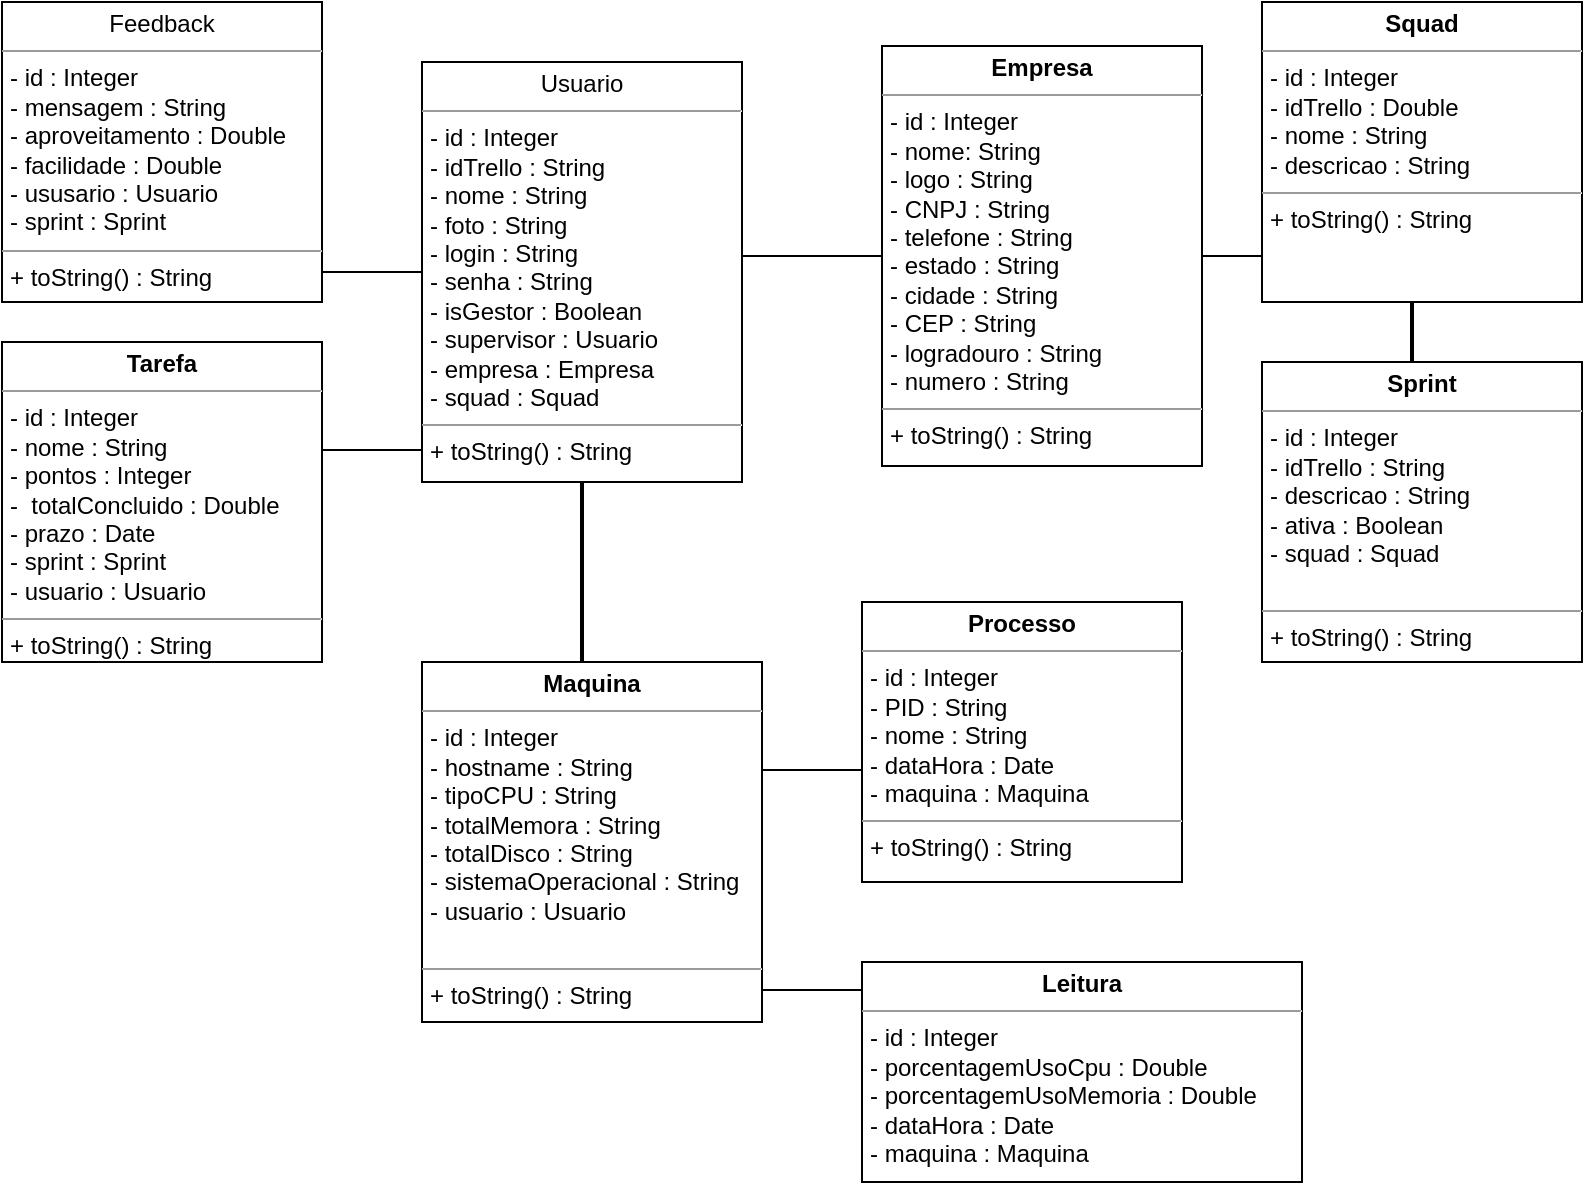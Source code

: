 <mxfile version="15.4.0" type="device"><diagram id="VI7FaKQywIM5js7Mgbjz" name="Página-1"><mxGraphModel dx="1080" dy="510" grid="1" gridSize="10" guides="1" tooltips="1" connect="1" arrows="1" fold="1" page="1" pageScale="1" pageWidth="827" pageHeight="1169" math="0" shadow="0"><root><mxCell id="0"/><mxCell id="1" parent="0"/><mxCell id="0SQwV7lWfTYnQTe_IMi2-1" value="&lt;p style=&quot;margin: 0px ; margin-top: 4px ; text-align: center&quot;&gt;Feedback&lt;/p&gt;&lt;hr size=&quot;1&quot;&gt;&lt;p style=&quot;margin: 0px ; margin-left: 4px&quot;&gt;- id : Integer&lt;/p&gt;&lt;p style=&quot;margin: 0px ; margin-left: 4px&quot;&gt;- mensagem : String&lt;/p&gt;&lt;p style=&quot;margin: 0px ; margin-left: 4px&quot;&gt;- aproveitamento : Double&lt;/p&gt;&lt;p style=&quot;margin: 0px ; margin-left: 4px&quot;&gt;- facilidade : Double&amp;nbsp;&lt;/p&gt;&lt;p style=&quot;margin: 0px ; margin-left: 4px&quot;&gt;- ususario : Usuario&lt;/p&gt;&lt;p style=&quot;margin: 0px ; margin-left: 4px&quot;&gt;- sprint : Sprint&lt;/p&gt;&lt;hr size=&quot;1&quot;&gt;&lt;p style=&quot;margin: 0px ; margin-left: 4px&quot;&gt;+ toString() : String&lt;br&gt;&lt;/p&gt;" style="verticalAlign=top;align=left;overflow=fill;fontSize=12;fontFamily=Helvetica;html=1;" vertex="1" parent="1"><mxGeometry x="30" y="10" width="160" height="150" as="geometry"/></mxCell><mxCell id="0SQwV7lWfTYnQTe_IMi2-2" value="&lt;p style=&quot;margin: 0px ; margin-top: 4px ; text-align: center&quot;&gt;&lt;b&gt;Leitura&lt;/b&gt;&lt;/p&gt;&lt;hr size=&quot;1&quot;&gt;&lt;p style=&quot;margin: 0px ; margin-left: 4px&quot;&gt;- id : Integer&lt;/p&gt;&lt;p style=&quot;margin: 0px ; margin-left: 4px&quot;&gt;- porcentagemUsoCpu : Double&lt;/p&gt;&lt;p style=&quot;margin: 0px ; margin-left: 4px&quot;&gt;- porcentagemUsoMemoria : Double&lt;/p&gt;&lt;p style=&quot;margin: 0px ; margin-left: 4px&quot;&gt;- dataHora : Date&lt;/p&gt;&lt;p style=&quot;margin: 0px ; margin-left: 4px&quot;&gt;- maquina : Maquina&lt;/p&gt;&lt;p style=&quot;margin: 0px ; margin-left: 4px&quot;&gt;&lt;br&gt;&lt;/p&gt;" style="verticalAlign=top;align=left;overflow=fill;fontSize=12;fontFamily=Helvetica;html=1;" vertex="1" parent="1"><mxGeometry x="460" y="490" width="220" height="110" as="geometry"/></mxCell><mxCell id="0SQwV7lWfTYnQTe_IMi2-3" value="&lt;p style=&quot;margin: 0px ; margin-top: 4px ; text-align: center&quot;&gt;&lt;b&gt;Maquina&lt;/b&gt;&lt;/p&gt;&lt;hr size=&quot;1&quot;&gt;&lt;p style=&quot;margin: 0px ; margin-left: 4px&quot;&gt;- id : Integer&amp;nbsp;&lt;/p&gt;&lt;p style=&quot;margin: 0px ; margin-left: 4px&quot;&gt;- hostname : String&lt;/p&gt;&lt;p style=&quot;margin: 0px ; margin-left: 4px&quot;&gt;- tipoCPU : String&lt;/p&gt;&lt;p style=&quot;margin: 0px ; margin-left: 4px&quot;&gt;- totalMemora : String&lt;/p&gt;&lt;p style=&quot;margin: 0px ; margin-left: 4px&quot;&gt;- totalDisco : String&lt;/p&gt;&lt;p style=&quot;margin: 0px ; margin-left: 4px&quot;&gt;- sistemaOperacional : String&lt;/p&gt;&lt;p style=&quot;margin: 0px ; margin-left: 4px&quot;&gt;- usuario : Usuario&lt;/p&gt;&lt;p style=&quot;margin: 0px ; margin-left: 4px&quot;&gt;&lt;br&gt;&lt;/p&gt;&lt;hr size=&quot;1&quot;&gt;&lt;p style=&quot;margin: 0px ; margin-left: 4px&quot;&gt;+ toString() : String&lt;/p&gt;" style="verticalAlign=top;align=left;overflow=fill;fontSize=12;fontFamily=Helvetica;html=1;" vertex="1" parent="1"><mxGeometry x="240" y="340" width="170" height="180" as="geometry"/></mxCell><mxCell id="0SQwV7lWfTYnQTe_IMi2-4" value="&lt;p style=&quot;margin: 0px ; margin-top: 4px ; text-align: center&quot;&gt;&lt;b&gt;Empresa&lt;/b&gt;&lt;/p&gt;&lt;hr size=&quot;1&quot;&gt;&lt;p style=&quot;margin: 0px ; margin-left: 4px&quot;&gt;- id : Integer&amp;nbsp;&lt;/p&gt;&lt;p style=&quot;margin: 0px ; margin-left: 4px&quot;&gt;- nome: String&lt;/p&gt;&lt;p style=&quot;margin: 0px ; margin-left: 4px&quot;&gt;- logo : String&lt;/p&gt;&lt;p style=&quot;margin: 0px ; margin-left: 4px&quot;&gt;- CNPJ : String&lt;/p&gt;&lt;p style=&quot;margin: 0px ; margin-left: 4px&quot;&gt;- telefone : String&lt;/p&gt;&lt;p style=&quot;margin: 0px ; margin-left: 4px&quot;&gt;- estado : String&lt;/p&gt;&lt;p style=&quot;margin: 0px ; margin-left: 4px&quot;&gt;- cidade : String&lt;/p&gt;&lt;p style=&quot;margin: 0px ; margin-left: 4px&quot;&gt;- CEP : String&lt;/p&gt;&lt;p style=&quot;margin: 0px ; margin-left: 4px&quot;&gt;- logradouro : String&lt;/p&gt;&lt;p style=&quot;margin: 0px ; margin-left: 4px&quot;&gt;- numero : String&lt;/p&gt;&lt;hr size=&quot;1&quot;&gt;&lt;p style=&quot;margin: 0px ; margin-left: 4px&quot;&gt;+ toString() : String&lt;/p&gt;" style="verticalAlign=top;align=left;overflow=fill;fontSize=12;fontFamily=Helvetica;html=1;" vertex="1" parent="1"><mxGeometry x="470" y="32" width="160" height="210" as="geometry"/></mxCell><mxCell id="0SQwV7lWfTYnQTe_IMi2-5" value="&lt;p style=&quot;margin: 0px ; margin-top: 4px ; text-align: center&quot;&gt;&lt;b&gt;Sprint&lt;/b&gt;&lt;/p&gt;&lt;hr size=&quot;1&quot;&gt;&lt;p style=&quot;margin: 0px ; margin-left: 4px&quot;&gt;- id : Integer&amp;nbsp;&lt;/p&gt;&lt;p style=&quot;margin: 0px ; margin-left: 4px&quot;&gt;- idTrello : String&amp;nbsp;&lt;/p&gt;&lt;p style=&quot;margin: 0px ; margin-left: 4px&quot;&gt;- descricao : String&amp;nbsp;&lt;/p&gt;&lt;p style=&quot;margin: 0px ; margin-left: 4px&quot;&gt;- ativa : Boolean&lt;/p&gt;&lt;p style=&quot;margin: 0px ; margin-left: 4px&quot;&gt;- squad : Squad&lt;/p&gt;&lt;p style=&quot;margin: 0px ; margin-left: 4px&quot;&gt;&lt;br&gt;&lt;/p&gt;&lt;hr size=&quot;1&quot;&gt;&lt;p style=&quot;margin: 0px ; margin-left: 4px&quot;&gt;+ toString() : String&lt;/p&gt;" style="verticalAlign=top;align=left;overflow=fill;fontSize=12;fontFamily=Helvetica;html=1;" vertex="1" parent="1"><mxGeometry x="660" y="190" width="160" height="150" as="geometry"/></mxCell><mxCell id="0SQwV7lWfTYnQTe_IMi2-6" value="&lt;p style=&quot;margin: 0px ; margin-top: 4px ; text-align: center&quot;&gt;&lt;b&gt;Processo&lt;/b&gt;&lt;/p&gt;&lt;hr size=&quot;1&quot;&gt;&lt;p style=&quot;margin: 0px ; margin-left: 4px&quot;&gt;- id : Integer&lt;/p&gt;&lt;p style=&quot;margin: 0px ; margin-left: 4px&quot;&gt;- PID : String&lt;/p&gt;&lt;p style=&quot;margin: 0px ; margin-left: 4px&quot;&gt;- nome : String&lt;/p&gt;&lt;p style=&quot;margin: 0px ; margin-left: 4px&quot;&gt;- dataHora : Date&amp;nbsp;&lt;/p&gt;&lt;p style=&quot;margin: 0px ; margin-left: 4px&quot;&gt;- maquina : Maquina&lt;/p&gt;&lt;hr size=&quot;1&quot;&gt;&lt;p style=&quot;margin: 0px ; margin-left: 4px&quot;&gt;+ toString() : String&lt;br&gt;&lt;/p&gt;" style="verticalAlign=top;align=left;overflow=fill;fontSize=12;fontFamily=Helvetica;html=1;" vertex="1" parent="1"><mxGeometry x="460" y="310" width="160" height="140" as="geometry"/></mxCell><mxCell id="0SQwV7lWfTYnQTe_IMi2-7" value="&lt;p style=&quot;margin: 0px ; margin-top: 4px ; text-align: center&quot;&gt;&lt;b&gt;Squad&lt;/b&gt;&lt;/p&gt;&lt;hr size=&quot;1&quot;&gt;&lt;p style=&quot;margin: 0px ; margin-left: 4px&quot;&gt;- id : Integer&amp;nbsp;&lt;/p&gt;&lt;p style=&quot;margin: 0px ; margin-left: 4px&quot;&gt;- idTrello : Double&amp;nbsp;&lt;/p&gt;&lt;p style=&quot;margin: 0px ; margin-left: 4px&quot;&gt;- nome : String&lt;/p&gt;&lt;p style=&quot;margin: 0px ; margin-left: 4px&quot;&gt;- descricao : String&lt;/p&gt;&lt;hr size=&quot;1&quot;&gt;&lt;p style=&quot;margin: 0px ; margin-left: 4px&quot;&gt;+ toString() : String&lt;/p&gt;" style="verticalAlign=top;align=left;overflow=fill;fontSize=12;fontFamily=Helvetica;html=1;" vertex="1" parent="1"><mxGeometry x="660" y="10" width="160" height="150" as="geometry"/></mxCell><mxCell id="0SQwV7lWfTYnQTe_IMi2-8" value="&lt;p style=&quot;margin: 0px ; margin-top: 4px ; text-align: center&quot;&gt;Usuario&lt;/p&gt;&lt;hr size=&quot;1&quot;&gt;&lt;p style=&quot;margin: 0px ; margin-left: 4px&quot;&gt;- id : Integer&lt;/p&gt;&lt;p style=&quot;margin: 0px ; margin-left: 4px&quot;&gt;- idTrello : String&amp;nbsp;&lt;/p&gt;&lt;p style=&quot;margin: 0px ; margin-left: 4px&quot;&gt;- nome : String&lt;/p&gt;&lt;p style=&quot;margin: 0px ; margin-left: 4px&quot;&gt;- foto : String&lt;/p&gt;&lt;p style=&quot;margin: 0px ; margin-left: 4px&quot;&gt;- login : String&amp;nbsp;&lt;/p&gt;&lt;p style=&quot;margin: 0px ; margin-left: 4px&quot;&gt;- senha : String&lt;/p&gt;&lt;p style=&quot;margin: 0px ; margin-left: 4px&quot;&gt;- isGestor : Boolean&amp;nbsp;&lt;/p&gt;&lt;p style=&quot;margin: 0px ; margin-left: 4px&quot;&gt;- supervisor : Usuario&amp;nbsp;&lt;/p&gt;&lt;p style=&quot;margin: 0px ; margin-left: 4px&quot;&gt;- empresa : Empresa&lt;/p&gt;&lt;p style=&quot;margin: 0px ; margin-left: 4px&quot;&gt;- squad : Squad&lt;/p&gt;&lt;hr size=&quot;1&quot;&gt;&lt;p style=&quot;margin: 0px ; margin-left: 4px&quot;&gt;+ toString() : String&lt;br&gt;&lt;/p&gt;" style="verticalAlign=top;align=left;overflow=fill;fontSize=12;fontFamily=Helvetica;html=1;" vertex="1" parent="1"><mxGeometry x="240" y="40" width="160" height="210" as="geometry"/></mxCell><mxCell id="0SQwV7lWfTYnQTe_IMi2-9" value="&lt;p style=&quot;margin: 0px ; margin-top: 4px ; text-align: center&quot;&gt;&lt;b&gt;Tarefa&lt;/b&gt;&lt;/p&gt;&lt;hr size=&quot;1&quot;&gt;&lt;p style=&quot;margin: 0px ; margin-left: 4px&quot;&gt;- id : Integer&amp;nbsp;&lt;/p&gt;&lt;p style=&quot;margin: 0px ; margin-left: 4px&quot;&gt;- nome : String&amp;nbsp;&lt;/p&gt;&lt;p style=&quot;margin: 0px ; margin-left: 4px&quot;&gt;- pontos : Integer&amp;nbsp;&lt;/p&gt;&lt;p style=&quot;margin: 0px ; margin-left: 4px&quot;&gt;-&amp;nbsp; totalConcluido : Double&lt;/p&gt;&lt;p style=&quot;margin: 0px ; margin-left: 4px&quot;&gt;- prazo : Date&amp;nbsp;&lt;/p&gt;&lt;p style=&quot;margin: 0px ; margin-left: 4px&quot;&gt;- sprint : Sprint&lt;/p&gt;&lt;p style=&quot;margin: 0px ; margin-left: 4px&quot;&gt;- usuario : Usuario&lt;/p&gt;&lt;hr size=&quot;1&quot;&gt;&lt;p style=&quot;margin: 0px ; margin-left: 4px&quot;&gt;+ toString() : String&lt;br&gt;&lt;/p&gt;" style="verticalAlign=top;align=left;overflow=fill;fontSize=12;fontFamily=Helvetica;html=1;" vertex="1" parent="1"><mxGeometry x="30" y="180" width="160" height="160" as="geometry"/></mxCell><mxCell id="0SQwV7lWfTYnQTe_IMi2-11" value="" style="line;strokeWidth=1;fillColor=none;align=left;verticalAlign=middle;spacingTop=-1;spacingLeft=3;spacingRight=3;rotatable=0;labelPosition=right;points=[];portConstraint=eastwest;" vertex="1" parent="1"><mxGeometry x="190" y="141" width="50" height="8" as="geometry"/></mxCell><mxCell id="0SQwV7lWfTYnQTe_IMi2-12" value="" style="line;strokeWidth=1;fillColor=none;align=left;verticalAlign=middle;spacingTop=-1;spacingLeft=3;spacingRight=3;rotatable=0;labelPosition=right;points=[];portConstraint=eastwest;" vertex="1" parent="1"><mxGeometry x="190" y="230" width="50" height="8" as="geometry"/></mxCell><mxCell id="0SQwV7lWfTYnQTe_IMi2-13" value="" style="line;strokeWidth=1;fillColor=none;align=left;verticalAlign=middle;spacingTop=-1;spacingLeft=3;spacingRight=3;rotatable=0;labelPosition=right;points=[];portConstraint=eastwest;" vertex="1" parent="1"><mxGeometry x="400" y="133" width="70" height="8" as="geometry"/></mxCell><mxCell id="0SQwV7lWfTYnQTe_IMi2-14" value="" style="line;strokeWidth=1;fillColor=none;align=left;verticalAlign=middle;spacingTop=-1;spacingLeft=3;spacingRight=3;rotatable=0;labelPosition=right;points=[];portConstraint=eastwest;" vertex="1" parent="1"><mxGeometry x="630" y="133" width="30" height="8" as="geometry"/></mxCell><mxCell id="0SQwV7lWfTYnQTe_IMi2-18" value="" style="line;strokeWidth=2;direction=south;html=1;" vertex="1" parent="1"><mxGeometry x="315" y="250" width="10" height="90" as="geometry"/></mxCell><mxCell id="0SQwV7lWfTYnQTe_IMi2-19" value="" style="line;strokeWidth=1;fillColor=none;align=left;verticalAlign=middle;spacingTop=-1;spacingLeft=3;spacingRight=3;rotatable=0;labelPosition=right;points=[];portConstraint=eastwest;" vertex="1" parent="1"><mxGeometry x="410" y="390" width="50" height="8" as="geometry"/></mxCell><mxCell id="0SQwV7lWfTYnQTe_IMi2-20" value="" style="line;strokeWidth=1;fillColor=none;align=left;verticalAlign=middle;spacingTop=-1;spacingLeft=3;spacingRight=3;rotatable=0;labelPosition=right;points=[];portConstraint=eastwest;" vertex="1" parent="1"><mxGeometry x="410" y="500" width="50" height="8" as="geometry"/></mxCell><mxCell id="0SQwV7lWfTYnQTe_IMi2-21" value="" style="line;strokeWidth=2;direction=south;html=1;" vertex="1" parent="1"><mxGeometry x="730" y="160" width="10" height="30" as="geometry"/></mxCell></root></mxGraphModel></diagram></mxfile>